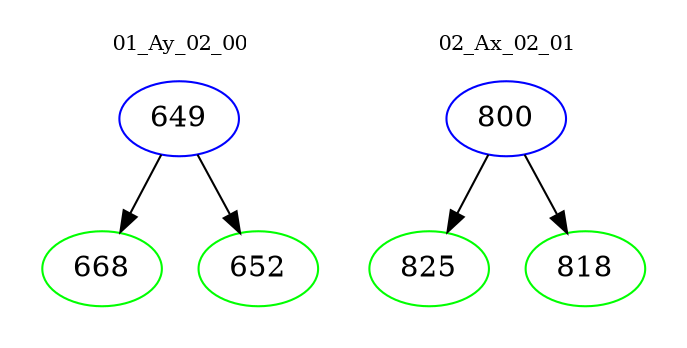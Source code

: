 digraph{
subgraph cluster_0 {
color = white
label = "01_Ay_02_00";
fontsize=10;
T0_649 [label="649", color="blue"]
T0_649 -> T0_668 [color="black"]
T0_668 [label="668", color="green"]
T0_649 -> T0_652 [color="black"]
T0_652 [label="652", color="green"]
}
subgraph cluster_1 {
color = white
label = "02_Ax_02_01";
fontsize=10;
T1_800 [label="800", color="blue"]
T1_800 -> T1_825 [color="black"]
T1_825 [label="825", color="green"]
T1_800 -> T1_818 [color="black"]
T1_818 [label="818", color="green"]
}
}
